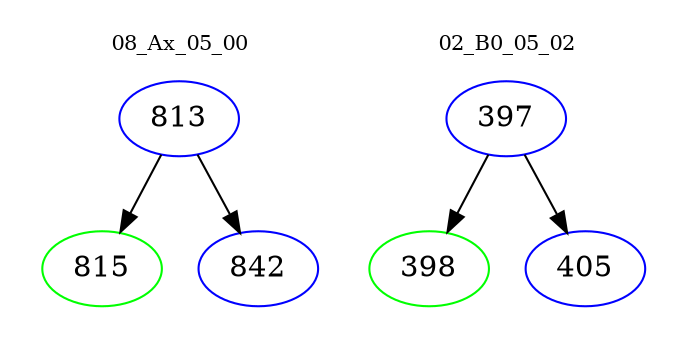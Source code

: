 digraph{
subgraph cluster_0 {
color = white
label = "08_Ax_05_00";
fontsize=10;
T0_813 [label="813", color="blue"]
T0_813 -> T0_815 [color="black"]
T0_815 [label="815", color="green"]
T0_813 -> T0_842 [color="black"]
T0_842 [label="842", color="blue"]
}
subgraph cluster_1 {
color = white
label = "02_B0_05_02";
fontsize=10;
T1_397 [label="397", color="blue"]
T1_397 -> T1_398 [color="black"]
T1_398 [label="398", color="green"]
T1_397 -> T1_405 [color="black"]
T1_405 [label="405", color="blue"]
}
}
